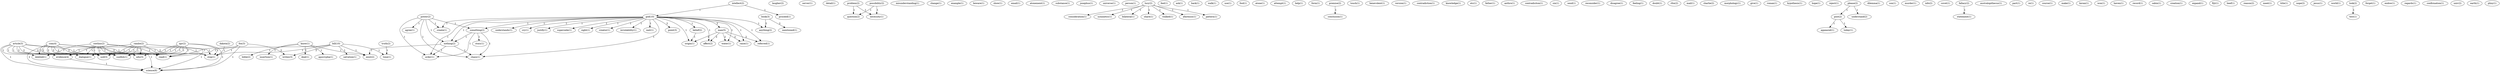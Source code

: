 digraph G {
  com [ label="com(4)" ];
  deleted [ label="deleted(1)" ];
  evidence [ label="evidence(4)" ];
  edu [ label="edu(3)" ];
  dialogue [ label="dialogue(1)" ];
  usd [ label="usd(3)" ];
  sunfish [ label="sunfish(1)" ];
  science [ label="science(6)" ];
  read [ label="read(1)" ];
  stop [ label="stop(1)" ];
  laugher [ label="laugher(2)" ];
  server [ label="server(1)" ];
  detail [ label="detail(1)" ];
  problem [ label="problem(2)" ];
  question [ label="question(2)" ];
  necessity [ label="necessity(1)" ];
  misunderstanding [ label="misunderstanding(1)" ];
  change [ label="change(1)" ];
  example [ label="example(1)" ];
  beware [ label="beware(1)" ];
  show [ label="show(1)" ];
  power [ label="power(2)" ];
  agree [ label="agree(1)" ];
  something [ label="something(2)" ];
  nothing [ label="nothing(2)" ];
  create [ label="create(1)" ];
  chaos [ label="chaos(1)" ];
  order [ label="order(1)" ];
  email [ label="email(1)" ];
  atonement [ label="atonement(1)" ];
  substance [ label="substance(1)" ];
  josephus [ label="josephus(1)" ];
  universe [ label="universe(1)" ];
  person [ label="person(1)" ];
  lucy [ label="lucy(2)" ];
  consideration [ label="consideration(1)" ];
  symmetry [ label="symmetry(1)" ];
  bilateral [ label="bilateral(1)" ];
  share [ label="share(1)" ];
  walked [ label="walked(1)" ];
  afarensis [ label="afarensis(1)" ];
  pattern [ label="pattern(1)" ];
  feel [ label="feel(1)" ];
  possibility [ label="possibility(2)" ];
  ask [ label="ask(1)" ];
  back [ label="back(1)" ];
  walk [ label="walk(1)" ];
  use [ label="use(1)" ];
  fool [ label="fool(1)" ];
  intellect [ label="intellect(2)" ];
  god [ label="god(10)" ];
  proceed [ label="proceed(1)" ];
  atone [ label="atone(1)" ];
  attempt [ label="attempt(1)" ];
  creator [ label="creator(1)" ];
  inviolability [ label="inviolability(1)" ];
  met [ label="met(1)" ];
  point [ label="point(3)" ];
  belief [ label="belief(2)" ];
  anything [ label="anything(2)" ];
  understands [ label="understands(1)" ];
  man [ label="man(5)" ];
  cry [ label="cry(1)" ];
  origin [ label="origin(1)" ];
  affect [ label="affect(2)" ];
  water [ label="water(1)" ];
  referred [ label="referred(1)" ];
  justify [ label="justify(1)" ];
  raise [ label="raise(1)" ];
  supercede [ label="supercede(1)" ];
  sight [ label="sight(1)" ];
  help [ label="help(1)" ];
  article [ label="article(3)" ];
  form [ label="form(1)" ];
  rawlins [ label="rawlins(2)" ];
  premise [ label="premise(2)" ];
  conclusion [ label="conclusion(1)" ];
  touch [ label="touch(1)" ];
  benevolent [ label="benevolent(1)" ];
  version [ label="version(1)" ];
  contradiction [ label="contradiction(1)" ];
  rambo [ label="rambo(2)" ];
  story [ label="story(1)" ];
  knowledge [ label="knowledge(1)" ];
  etc [ label="etc(1)" ];
  know [ label="know(1)" ];
  apocrypha [ label="apocrypha(1)" ];
  insertion [ label="insertion(1)" ];
  exist [ label="exist(2)" ];
  deal [ label="deal(1)" ];
  bible [ label="bible(2)" ];
  father [ label="father(1)" ];
  anthro [ label="anthro(1)" ];
  contradiciton [ label="contradiciton(1)" ];
  apr [ label="apr(2)" ];
  sin [ label="sin(1)" ];
  send [ label="send(1)" ];
  reconsider [ label="reconsider(1)" ];
  disagree [ label="disagree(1)" ];
  feeling [ label="feeling(1)" ];
  doubt [ label="doubt(1)" ];
  rfox [ label="rfox(2)" ];
  mail [ label="mail(1)" ];
  truth [ label="truth(2)" ];
  time [ label="time(1)" ];
  charlie [ label="charlie(2)" ];
  morphology [ label="morphology(1)" ];
  give [ label="give(1)" ];
  roman [ label="roman(1)" ];
  hypothesis [ label="hypothesis(1)" ];
  hope [ label="hope(1)" ];
  reject [ label="reject(1)" ];
  please [ label="please(2)" ];
  post [ label="post(2)" ];
  understand [ label="understand(2)" ];
  dilemma [ label="dilemma(1)" ];
  son [ label="son(1)" ];
  murder [ label="murder(1)" ];
  info [ label="info(2)" ];
  book [ label="book(3)" ];
  mentioned [ label="mentioned(1)" ];
  covet [ label="covet(1)" ];
  appeared [ label="appeared(1)" ];
  today [ label="today(1)" ];
  fallacy [ label="fallacy(2)" ];
  statement [ label="statement(1)" ];
  australopithecus [ label="australopithecus(1)" ];
  part [ label="part(1)" ];
  re [ label="re(1)" ];
  course [ label="course(1)" ];
  make [ label="make(1)" ];
  koran [ label="koran(1)" ];
  won [ label="won(1)" ];
  haven [ label="haven(1)" ];
  fox [ label="fox(3)" ];
  writes [ label="writes(3)" ];
  record [ label="record(1)" ];
  sabin [ label="sabin(1)" ];
  creation [ label="creation(1)" ];
  expand [ label="expand(1)" ];
  ftjt [ label="ftjt(1)" ];
  beef [ label="beef(1)" ];
  reason [ label="reason(2)" ];
  meet [ label="meet(1)" ];
  bill [ label="bill(10)" ];
  salvation [ label="salvation(1)" ];
  title [ label="title(1)" ];
  dakota [ label="dakota(2)" ];
  nope [ label="nope(2)" ];
  jesus [ label="jesus(1)" ];
  world [ label="world(1)" ];
  look [ label="look(2)" ];
  test [ label="test(1)" ];
  forget [ label="forget(1)" ];
  endow [ label="endow(1)" ];
  regards [ label="regards(1)" ];
  confirmation [ label="confirmation(1)" ];
  univ [ label="univ(2)" ];
  earth [ label="earth(1)" ];
  pliny [ label="pliny(1)" ];
  com -> deleted [ label="2" ];
  com -> evidence [ label="2" ];
  com -> edu [ label="2" ];
  com -> dialogue [ label="2" ];
  com -> usd [ label="2" ];
  com -> sunfish [ label="2" ];
  com -> science [ label="2" ];
  com -> read [ label="2" ];
  com -> stop [ label="2" ];
  problem -> question [ label="1" ];
  problem -> necessity [ label="1" ];
  power -> agree [ label="1" ];
  power -> something [ label="1" ];
  power -> nothing [ label="1" ];
  power -> create [ label="1" ];
  power -> chaos [ label="1" ];
  power -> order [ label="1" ];
  lucy -> consideration [ label="1" ];
  lucy -> symmetry [ label="1" ];
  lucy -> bilateral [ label="1" ];
  lucy -> share [ label="1" ];
  lucy -> walked [ label="1" ];
  lucy -> afarensis [ label="1" ];
  lucy -> pattern [ label="1" ];
  possibility -> question [ label="1" ];
  possibility -> necessity [ label="1" ];
  intellect -> god [ label="1" ];
  intellect -> proceed [ label="1" ];
  god -> creator [ label="1" ];
  god -> something [ label="1" ];
  god -> inviolability [ label="1" ];
  god -> met [ label="1" ];
  god -> point [ label="2" ];
  god -> belief [ label="1" ];
  god -> anything [ label="1" ];
  god -> understands [ label="1" ];
  god -> nothing [ label="1" ];
  god -> man [ label="2" ];
  god -> cry [ label="1" ];
  god -> create [ label="1" ];
  god -> origin [ label="1" ];
  god -> affect [ label="1" ];
  god -> water [ label="1" ];
  god -> referred [ label="1" ];
  god -> justify [ label="1" ];
  god -> chaos [ label="1" ];
  god -> raise [ label="1" ];
  god -> order [ label="1" ];
  god -> supercede [ label="1" ];
  god -> sight [ label="1" ];
  article -> deleted [ label="1" ];
  article -> evidence [ label="1" ];
  article -> edu [ label="2" ];
  article -> dialogue [ label="1" ];
  article -> usd [ label="2" ];
  article -> sunfish [ label="2" ];
  article -> science [ label="1" ];
  article -> read [ label="1" ];
  article -> stop [ label="1" ];
  rawlins -> deleted [ label="1" ];
  rawlins -> evidence [ label="1" ];
  rawlins -> edu [ label="1" ];
  rawlins -> dialogue [ label="1" ];
  rawlins -> usd [ label="1" ];
  rawlins -> sunfish [ label="1" ];
  rawlins -> science [ label="1" ];
  rawlins -> read [ label="1" ];
  rawlins -> stop [ label="1" ];
  premise -> conclusion [ label="1" ];
  rambo -> deleted [ label="1" ];
  rambo -> evidence [ label="1" ];
  rambo -> edu [ label="1" ];
  rambo -> dialogue [ label="1" ];
  rambo -> usd [ label="1" ];
  rambo -> sunfish [ label="1" ];
  rambo -> science [ label="1" ];
  rambo -> read [ label="1" ];
  rambo -> stop [ label="1" ];
  something -> story [ label="1" ];
  something -> nothing [ label="1" ];
  something -> chaos [ label="1" ];
  something -> order [ label="1" ];
  know -> apocrypha [ label="1" ];
  know -> insertion [ label="1" ];
  know -> exist [ label="1" ];
  know -> deal [ label="1" ];
  know -> bible [ label="1" ];
  apr -> evidence [ label="1" ];
  apr -> edu [ label="1" ];
  apr -> dialogue [ label="1" ];
  apr -> usd [ label="1" ];
  apr -> sunfish [ label="1" ];
  apr -> science [ label="1" ];
  apr -> read [ label="1" ];
  apr -> stop [ label="1" ];
  truth -> time [ label="1" ];
  evidence -> science [ label="1" ];
  please -> post [ label="1" ];
  please -> understand [ label="1" ];
  belief -> origin [ label="1" ];
  book -> anything [ label="2" ];
  book -> mentioned [ label="2" ];
  post -> appeared [ label="1" ];
  post -> today [ label="1" ];
  fallacy -> statement [ label="1" ];
  nothing -> exist [ label="1" ];
  nothing -> chaos [ label="1" ];
  nothing -> order [ label="1" ];
  man -> origin [ label="2" ];
  man -> affect [ label="2" ];
  man -> water [ label="2" ];
  man -> referred [ label="2" ];
  man -> raise [ label="2" ];
  fox -> science [ label="1" ];
  fox -> read [ label="1" ];
  fox -> stop [ label="1" ];
  fox -> writes [ label="2" ];
  bill -> exist [ label="1" ];
  bill -> read [ label="1" ];
  bill -> stop [ label="1" ];
  bill -> salvation [ label="1" ];
  bill -> writes [ label="2" ];
  bill -> time [ label="1" ];
  dakota -> stop [ label="1" ];
  look -> test [ label="1" ];
}
